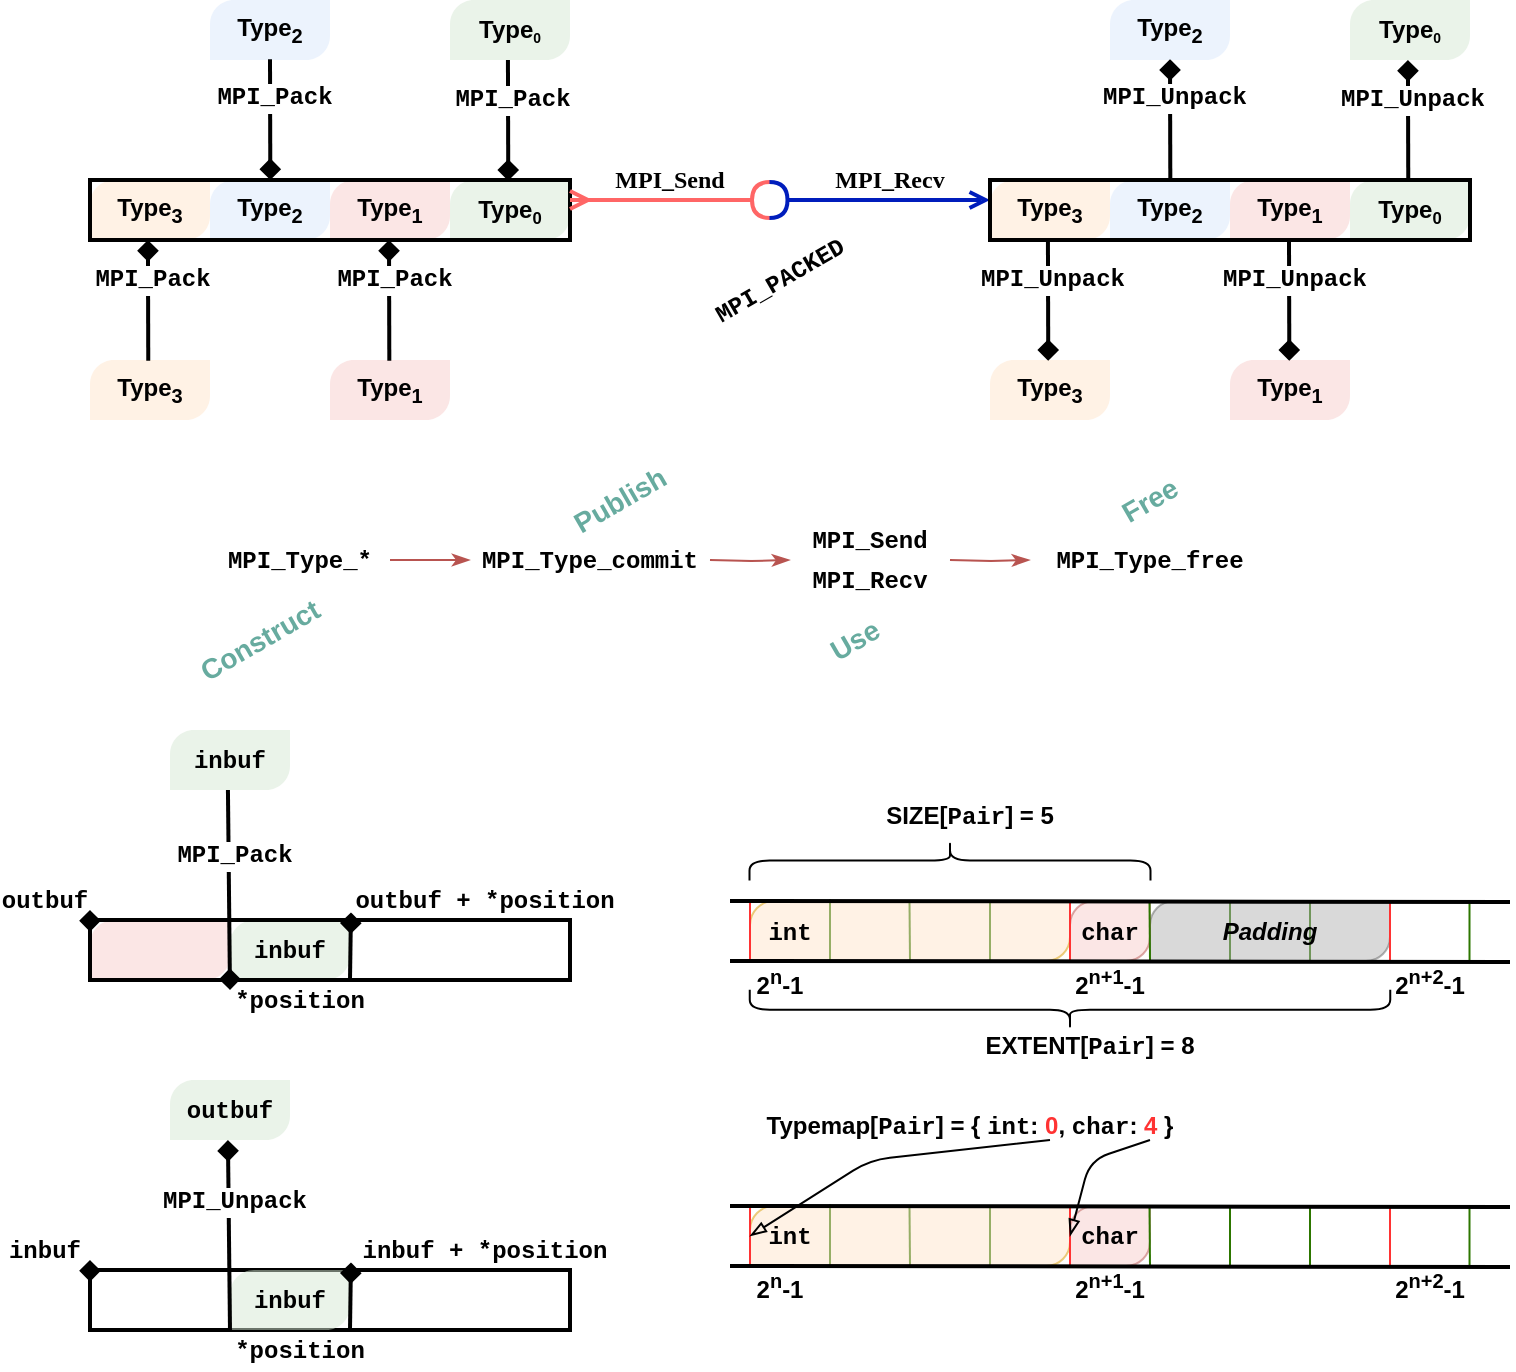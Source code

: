 <mxfile version="13.10.4" type="github">
  <diagram id="gjByRE1EfE37MnG4Hlq-" name="derived datatypes">
    <mxGraphModel dx="543" dy="306" grid="1" gridSize="10" guides="1" tooltips="1" connect="1" arrows="1" fold="1" page="1" pageScale="1" pageWidth="850" pageHeight="1100" math="0" shadow="0">
      <root>
        <mxCell id="NAqijjQ5elvdxjjpEKF7-0" />
        <mxCell id="NAqijjQ5elvdxjjpEKF7-1" parent="NAqijjQ5elvdxjjpEKF7-0" />
        <mxCell id="-HOwmCufBXUvdhxubA4n-8" value="" style="endArrow=none;html=1;strokeColor=#2D7600;fillColor=#60a917;" edge="1" parent="NAqijjQ5elvdxjjpEKF7-1">
          <mxGeometry width="50" height="50" relative="1" as="geometry">
            <mxPoint x="690" y="480.5" as="sourcePoint" />
            <mxPoint x="690" y="510.5" as="targetPoint" />
          </mxGeometry>
        </mxCell>
        <mxCell id="-HOwmCufBXUvdhxubA4n-28" value="" style="endArrow=none;html=1;strokeColor=#2D7600;fillColor=#60a917;" edge="1" parent="NAqijjQ5elvdxjjpEKF7-1">
          <mxGeometry width="50" height="50" relative="1" as="geometry">
            <mxPoint x="650" y="480.5" as="sourcePoint" />
            <mxPoint x="650" y="510.5" as="targetPoint" />
          </mxGeometry>
        </mxCell>
        <mxCell id="-HOwmCufBXUvdhxubA4n-29" value="" style="verticalLabelPosition=bottom;verticalAlign=top;html=1;shape=mxgraph.basic.diag_round_rect;dx=6;shadow=0;opacity=50;fontFamily=Helvetica;strokeColor=#666666;fontColor=#333333;fillColor=#B3B3B3;" vertex="1" parent="NAqijjQ5elvdxjjpEKF7-1">
          <mxGeometry x="610" y="480.5" width="120" height="30" as="geometry" />
        </mxCell>
        <mxCell id="-HOwmCufBXUvdhxubA4n-3" value="" style="endArrow=none;html=1;strokeColor=#2D7600;fillColor=#60a917;" edge="1" parent="NAqijjQ5elvdxjjpEKF7-1">
          <mxGeometry width="50" height="50" relative="1" as="geometry">
            <mxPoint x="530" y="480.5" as="sourcePoint" />
            <mxPoint x="530" y="510.5" as="targetPoint" />
          </mxGeometry>
        </mxCell>
        <mxCell id="-HOwmCufBXUvdhxubA4n-4" value="" style="endArrow=none;html=1;strokeColor=#2D7600;fillColor=#60a917;" edge="1" parent="NAqijjQ5elvdxjjpEKF7-1">
          <mxGeometry width="50" height="50" relative="1" as="geometry">
            <mxPoint x="489.75" y="480.5" as="sourcePoint" />
            <mxPoint x="490" y="510.5" as="targetPoint" />
          </mxGeometry>
        </mxCell>
        <mxCell id="-HOwmCufBXUvdhxubA4n-5" value="" style="endArrow=none;html=1;strokeColor=#2D7600;fillColor=#60a917;" edge="1" parent="NAqijjQ5elvdxjjpEKF7-1">
          <mxGeometry width="50" height="50" relative="1" as="geometry">
            <mxPoint x="450" y="479.7" as="sourcePoint" />
            <mxPoint x="450" y="511.5" as="targetPoint" />
          </mxGeometry>
        </mxCell>
        <mxCell id="-HOwmCufBXUvdhxubA4n-17" value="" style="verticalLabelPosition=bottom;verticalAlign=top;html=1;shape=mxgraph.basic.diag_round_rect;dx=6;shadow=0;fillColor=#f8cecc;opacity=50;fontFamily=Helvetica;strokeColor=#b85450;" vertex="1" parent="NAqijjQ5elvdxjjpEKF7-1">
          <mxGeometry x="570" y="480.5" width="40" height="30" as="geometry" />
        </mxCell>
        <mxCell id="-HOwmCufBXUvdhxubA4n-16" value="" style="verticalLabelPosition=bottom;verticalAlign=top;html=1;shape=mxgraph.basic.diag_round_rect;dx=6;shadow=0;fillColor=#ffe6cc;opacity=50;fontFamily=Helvetica;strokeColor=#d79b00;" vertex="1" parent="NAqijjQ5elvdxjjpEKF7-1">
          <mxGeometry x="410" y="480.5" width="160" height="30" as="geometry" />
        </mxCell>
        <mxCell id="Xs97He_0VqaD7Sggwqv4-59" value="" style="rounded=0;whiteSpace=wrap;html=1;strokeWidth=2;fillColor=none;" parent="NAqijjQ5elvdxjjpEKF7-1" vertex="1">
          <mxGeometry x="80" y="665" width="240" height="30" as="geometry" />
        </mxCell>
        <mxCell id="Xs97He_0VqaD7Sggwqv4-31" value="" style="verticalLabelPosition=bottom;verticalAlign=top;html=1;shape=mxgraph.basic.diag_round_rect;dx=6;shadow=0;fillColor=#d5e8d4;opacity=50;fontFamily=Helvetica;strokeColor=none;" parent="NAqijjQ5elvdxjjpEKF7-1" vertex="1">
          <mxGeometry x="120" y="395" width="60" height="30" as="geometry" />
        </mxCell>
        <mxCell id="NxpEf4nczRuJSQAmUXDb-0" value="" style="verticalLabelPosition=bottom;verticalAlign=top;html=1;shape=mxgraph.basic.diag_round_rect;dx=6;shadow=0;fillColor=#FFE6CC;opacity=50;fontFamily=Helvetica;strokeColor=none;" parent="NAqijjQ5elvdxjjpEKF7-1" vertex="1">
          <mxGeometry x="80" y="120" width="60" height="30" as="geometry" />
        </mxCell>
        <mxCell id="NxpEf4nczRuJSQAmUXDb-1" value="&lt;b&gt;Type&lt;sub&gt;3&lt;/sub&gt;&lt;/b&gt;" style="text;html=1;strokeColor=none;fillColor=none;align=center;verticalAlign=middle;whiteSpace=wrap;rounded=0;opacity=30;" parent="NAqijjQ5elvdxjjpEKF7-1" vertex="1">
          <mxGeometry x="90" y="125" width="40" height="20" as="geometry" />
        </mxCell>
        <mxCell id="NxpEf4nczRuJSQAmUXDb-2" value="&lt;font face=&quot;Courier New&quot; size=&quot;1&quot;&gt;&lt;b style=&quot;font-size: 12px&quot;&gt;MPI_PACKED&lt;/b&gt;&lt;/font&gt;" style="text;html=1;strokeColor=none;fillColor=none;align=center;verticalAlign=middle;whiteSpace=wrap;rounded=0;opacity=30;rotation=-30;" parent="NAqijjQ5elvdxjjpEKF7-1" vertex="1">
          <mxGeometry x="365" y="160" width="120" height="20" as="geometry" />
        </mxCell>
        <mxCell id="NxpEf4nczRuJSQAmUXDb-7" value="" style="verticalLabelPosition=bottom;verticalAlign=top;html=1;shape=mxgraph.basic.diag_round_rect;dx=6;shadow=0;fillColor=#dae8fc;opacity=50;fontFamily=Helvetica;strokeColor=none;" parent="NAqijjQ5elvdxjjpEKF7-1" vertex="1">
          <mxGeometry x="140" y="120" width="60" height="30" as="geometry" />
        </mxCell>
        <mxCell id="NxpEf4nczRuJSQAmUXDb-8" value="&lt;b&gt;Type&lt;sub&gt;2&lt;/sub&gt;&lt;/b&gt;" style="text;html=1;strokeColor=none;fillColor=none;align=center;verticalAlign=middle;whiteSpace=wrap;rounded=0;opacity=30;" parent="NAqijjQ5elvdxjjpEKF7-1" vertex="1">
          <mxGeometry x="150" y="125" width="40" height="20" as="geometry" />
        </mxCell>
        <mxCell id="NxpEf4nczRuJSQAmUXDb-10" value="" style="verticalLabelPosition=bottom;verticalAlign=top;html=1;shape=mxgraph.basic.diag_round_rect;dx=6;shadow=0;fillColor=#f8cecc;opacity=50;fontFamily=Helvetica;strokeColor=none;" parent="NAqijjQ5elvdxjjpEKF7-1" vertex="1">
          <mxGeometry x="200" y="120" width="60" height="30" as="geometry" />
        </mxCell>
        <mxCell id="NxpEf4nczRuJSQAmUXDb-11" value="&lt;b&gt;Type&lt;sub&gt;1&lt;/sub&gt;&lt;/b&gt;" style="text;html=1;strokeColor=none;fillColor=none;align=center;verticalAlign=middle;whiteSpace=wrap;rounded=0;opacity=30;" parent="NAqijjQ5elvdxjjpEKF7-1" vertex="1">
          <mxGeometry x="210" y="125" width="40" height="20" as="geometry" />
        </mxCell>
        <mxCell id="NxpEf4nczRuJSQAmUXDb-12" value="" style="verticalLabelPosition=bottom;verticalAlign=top;html=1;shape=mxgraph.basic.diag_round_rect;dx=6;shadow=0;fillColor=#d5e8d4;opacity=50;fontFamily=Helvetica;strokeColor=none;" parent="NAqijjQ5elvdxjjpEKF7-1" vertex="1">
          <mxGeometry x="260" y="120" width="60" height="30" as="geometry" />
        </mxCell>
        <mxCell id="NxpEf4nczRuJSQAmUXDb-13" value="&lt;b&gt;Type&lt;span style=&quot;font-size: 10px&quot;&gt;&lt;sub&gt;0&lt;/sub&gt;&lt;/span&gt;&lt;/b&gt;" style="text;html=1;strokeColor=none;fillColor=none;align=center;verticalAlign=middle;whiteSpace=wrap;rounded=0;opacity=30;" parent="NAqijjQ5elvdxjjpEKF7-1" vertex="1">
          <mxGeometry x="270" y="125" width="40" height="20" as="geometry" />
        </mxCell>
        <mxCell id="NxpEf4nczRuJSQAmUXDb-14" value="" style="rounded=0;whiteSpace=wrap;html=1;strokeWidth=2;fillColor=none;" parent="NAqijjQ5elvdxjjpEKF7-1" vertex="1">
          <mxGeometry x="80" y="120" width="240" height="30" as="geometry" />
        </mxCell>
        <mxCell id="Q3RBACHrQiSrKgZn6o-M-2" value="&lt;font face=&quot;Fira Code&quot; data-font-src=&quot;https://fonts.googleapis.com/css?family=Fira+Code&quot;&gt;&lt;b&gt;MPI_Send&lt;/b&gt;&lt;/font&gt;" style="text;html=1;strokeColor=none;fillColor=none;align=center;verticalAlign=middle;whiteSpace=wrap;rounded=0;shadow=0;fontFamily=Helvetica;opacity=50;" parent="NAqijjQ5elvdxjjpEKF7-1" vertex="1">
          <mxGeometry x="350" y="110" width="40" height="20" as="geometry" />
        </mxCell>
        <mxCell id="Q3RBACHrQiSrKgZn6o-M-3" value="&lt;font face=&quot;Fira Code&quot; data-font-src=&quot;https://fonts.googleapis.com/css?family=Fira+Code&quot;&gt;&lt;b&gt;MPI_Recv&lt;/b&gt;&lt;/font&gt;" style="text;html=1;strokeColor=none;fillColor=none;align=center;verticalAlign=middle;whiteSpace=wrap;rounded=0;shadow=0;fontFamily=Helvetica;opacity=50;" parent="NAqijjQ5elvdxjjpEKF7-1" vertex="1">
          <mxGeometry x="460" y="110" width="40" height="20" as="geometry" />
        </mxCell>
        <mxCell id="Q3RBACHrQiSrKgZn6o-M-4" value="" style="endArrow=halfCircle;html=1;strokeWidth=2;startArrow=ERmany;startFill=0;endFill=0;fillColor=#f8cecc;strokeColor=#FF6666;" parent="NAqijjQ5elvdxjjpEKF7-1" edge="1">
          <mxGeometry width="50" height="50" relative="1" as="geometry">
            <mxPoint x="320" y="130" as="sourcePoint" />
            <mxPoint x="420" y="130" as="targetPoint" />
          </mxGeometry>
        </mxCell>
        <mxCell id="Q3RBACHrQiSrKgZn6o-M-5" value="" style="endArrow=open;html=1;strokeWidth=2;startArrow=halfCircle;startFill=0;endFill=0;strokeColor=#001DBC;" parent="NAqijjQ5elvdxjjpEKF7-1" edge="1">
          <mxGeometry width="50" height="50" relative="1" as="geometry">
            <mxPoint x="419.75" y="130" as="sourcePoint" />
            <mxPoint x="530" y="130" as="targetPoint" />
          </mxGeometry>
        </mxCell>
        <mxCell id="iE9Ra6EDaUZnnQYUuiCz-23" value="" style="verticalLabelPosition=bottom;verticalAlign=top;html=1;shape=mxgraph.basic.diag_round_rect;dx=6;shadow=0;fillColor=#FFE6CC;opacity=50;fontFamily=Helvetica;strokeColor=none;" parent="NAqijjQ5elvdxjjpEKF7-1" vertex="1">
          <mxGeometry x="80" y="210" width="60" height="30" as="geometry" />
        </mxCell>
        <mxCell id="iE9Ra6EDaUZnnQYUuiCz-24" value="&lt;b&gt;Type&lt;sub&gt;3&lt;/sub&gt;&lt;/b&gt;" style="text;html=1;strokeColor=none;fillColor=none;align=center;verticalAlign=middle;whiteSpace=wrap;rounded=0;opacity=30;" parent="NAqijjQ5elvdxjjpEKF7-1" vertex="1">
          <mxGeometry x="90" y="215" width="40" height="20" as="geometry" />
        </mxCell>
        <mxCell id="iE9Ra6EDaUZnnQYUuiCz-26" value="" style="verticalLabelPosition=bottom;verticalAlign=top;html=1;shape=mxgraph.basic.diag_round_rect;dx=6;shadow=0;fillColor=#dae8fc;opacity=50;fontFamily=Helvetica;strokeColor=none;" parent="NAqijjQ5elvdxjjpEKF7-1" vertex="1">
          <mxGeometry x="140" y="30" width="60" height="30" as="geometry" />
        </mxCell>
        <mxCell id="iE9Ra6EDaUZnnQYUuiCz-27" value="&lt;b&gt;Type&lt;sub&gt;2&lt;/sub&gt;&lt;/b&gt;" style="text;html=1;strokeColor=none;fillColor=none;align=center;verticalAlign=middle;whiteSpace=wrap;rounded=0;opacity=30;" parent="NAqijjQ5elvdxjjpEKF7-1" vertex="1">
          <mxGeometry x="150" y="35" width="40" height="20" as="geometry" />
        </mxCell>
        <mxCell id="iE9Ra6EDaUZnnQYUuiCz-28" value="" style="verticalLabelPosition=bottom;verticalAlign=top;html=1;shape=mxgraph.basic.diag_round_rect;dx=6;shadow=0;fillColor=#f8cecc;opacity=50;fontFamily=Helvetica;strokeColor=none;" parent="NAqijjQ5elvdxjjpEKF7-1" vertex="1">
          <mxGeometry x="200" y="210" width="60" height="30" as="geometry" />
        </mxCell>
        <mxCell id="iE9Ra6EDaUZnnQYUuiCz-29" value="&lt;b&gt;Type&lt;sub&gt;1&lt;/sub&gt;&lt;/b&gt;" style="text;html=1;strokeColor=none;fillColor=none;align=center;verticalAlign=middle;whiteSpace=wrap;rounded=0;opacity=30;" parent="NAqijjQ5elvdxjjpEKF7-1" vertex="1">
          <mxGeometry x="210" y="215" width="40" height="20" as="geometry" />
        </mxCell>
        <mxCell id="iE9Ra6EDaUZnnQYUuiCz-30" value="" style="verticalLabelPosition=bottom;verticalAlign=top;html=1;shape=mxgraph.basic.diag_round_rect;dx=6;shadow=0;fillColor=#d5e8d4;opacity=50;fontFamily=Helvetica;strokeColor=none;" parent="NAqijjQ5elvdxjjpEKF7-1" vertex="1">
          <mxGeometry x="260" y="30" width="60" height="30" as="geometry" />
        </mxCell>
        <mxCell id="iE9Ra6EDaUZnnQYUuiCz-31" value="&lt;b&gt;Type&lt;span style=&quot;font-size: 8.333px&quot;&gt;&lt;sub&gt;0&lt;/sub&gt;&lt;/span&gt;&lt;/b&gt;" style="text;html=1;strokeColor=none;fillColor=none;align=center;verticalAlign=middle;whiteSpace=wrap;rounded=0;opacity=30;" parent="NAqijjQ5elvdxjjpEKF7-1" vertex="1">
          <mxGeometry x="270" y="35" width="40" height="20" as="geometry" />
        </mxCell>
        <mxCell id="iE9Ra6EDaUZnnQYUuiCz-34" value="" style="endArrow=diamond;html=1;strokeWidth=2;entryX=0.834;entryY=0.047;entryDx=0;entryDy=0;entryPerimeter=0;endFill=1;startArrow=none;startFill=0;" parent="NAqijjQ5elvdxjjpEKF7-1" edge="1">
          <mxGeometry width="50" height="50" relative="1" as="geometry">
            <mxPoint x="288.97" y="60" as="sourcePoint" />
            <mxPoint x="289.13" y="120.41" as="targetPoint" />
          </mxGeometry>
        </mxCell>
        <mxCell id="iE9Ra6EDaUZnnQYUuiCz-35" value="&lt;b&gt;&lt;font face=&quot;Courier New&quot; style=&quot;font-size: 12px&quot;&gt;MPI_Pack&lt;/font&gt;&lt;/b&gt;" style="edgeLabel;html=1;align=center;verticalAlign=middle;resizable=0;points=[];" parent="iE9Ra6EDaUZnnQYUuiCz-34" vertex="1" connectable="0">
          <mxGeometry x="-0.351" y="2" relative="1" as="geometry">
            <mxPoint as="offset" />
          </mxGeometry>
        </mxCell>
        <mxCell id="iE9Ra6EDaUZnnQYUuiCz-47" value="" style="endArrow=diamond;html=1;strokeWidth=2;entryX=0.834;entryY=0.047;entryDx=0;entryDy=0;entryPerimeter=0;endFill=1;" parent="NAqijjQ5elvdxjjpEKF7-1" edge="1">
          <mxGeometry width="50" height="50" relative="1" as="geometry">
            <mxPoint x="170.0" y="59.59" as="sourcePoint" />
            <mxPoint x="170.16" y="120.0" as="targetPoint" />
          </mxGeometry>
        </mxCell>
        <mxCell id="iE9Ra6EDaUZnnQYUuiCz-48" value="&lt;b&gt;&lt;font face=&quot;Courier New&quot; style=&quot;font-size: 12px&quot;&gt;MPI_Pack&lt;/font&gt;&lt;/b&gt;" style="edgeLabel;html=1;align=center;verticalAlign=middle;resizable=0;points=[];" parent="iE9Ra6EDaUZnnQYUuiCz-47" vertex="1" connectable="0">
          <mxGeometry x="-0.351" y="2" relative="1" as="geometry">
            <mxPoint as="offset" />
          </mxGeometry>
        </mxCell>
        <mxCell id="iE9Ra6EDaUZnnQYUuiCz-49" value="" style="endArrow=none;html=1;strokeWidth=2;entryX=0.834;entryY=0.047;entryDx=0;entryDy=0;entryPerimeter=0;endFill=0;startArrow=diamond;startFill=1;" parent="NAqijjQ5elvdxjjpEKF7-1" edge="1">
          <mxGeometry width="50" height="50" relative="1" as="geometry">
            <mxPoint x="108.97" y="150" as="sourcePoint" />
            <mxPoint x="109.13" y="210.41" as="targetPoint" />
          </mxGeometry>
        </mxCell>
        <mxCell id="iE9Ra6EDaUZnnQYUuiCz-50" value="&lt;b&gt;&lt;font face=&quot;Courier New&quot; style=&quot;font-size: 12px&quot;&gt;MPI_Pack&lt;/font&gt;&lt;/b&gt;" style="edgeLabel;html=1;align=center;verticalAlign=middle;resizable=0;points=[];" parent="iE9Ra6EDaUZnnQYUuiCz-49" vertex="1" connectable="0">
          <mxGeometry x="-0.351" y="2" relative="1" as="geometry">
            <mxPoint as="offset" />
          </mxGeometry>
        </mxCell>
        <mxCell id="iE9Ra6EDaUZnnQYUuiCz-51" value="" style="endArrow=none;html=1;strokeWidth=2;entryX=0.834;entryY=0.047;entryDx=0;entryDy=0;entryPerimeter=0;endFill=0;startArrow=diamond;startFill=1;" parent="NAqijjQ5elvdxjjpEKF7-1" edge="1">
          <mxGeometry width="50" height="50" relative="1" as="geometry">
            <mxPoint x="229.5" y="150" as="sourcePoint" />
            <mxPoint x="229.66" y="210.41" as="targetPoint" />
          </mxGeometry>
        </mxCell>
        <mxCell id="iE9Ra6EDaUZnnQYUuiCz-52" value="&lt;b&gt;&lt;font face=&quot;Courier New&quot; style=&quot;font-size: 12px&quot;&gt;MPI_Pack&lt;/font&gt;&lt;/b&gt;" style="edgeLabel;html=1;align=center;verticalAlign=middle;resizable=0;points=[];" parent="iE9Ra6EDaUZnnQYUuiCz-51" vertex="1" connectable="0">
          <mxGeometry x="-0.351" y="2" relative="1" as="geometry">
            <mxPoint as="offset" />
          </mxGeometry>
        </mxCell>
        <mxCell id="iE9Ra6EDaUZnnQYUuiCz-53" value="" style="verticalLabelPosition=bottom;verticalAlign=top;html=1;shape=mxgraph.basic.diag_round_rect;dx=6;shadow=0;fillColor=#FFE6CC;opacity=50;fontFamily=Helvetica;strokeColor=none;" parent="NAqijjQ5elvdxjjpEKF7-1" vertex="1">
          <mxGeometry x="530" y="120" width="60" height="30" as="geometry" />
        </mxCell>
        <mxCell id="iE9Ra6EDaUZnnQYUuiCz-54" value="&lt;b&gt;Type&lt;sub&gt;3&lt;/sub&gt;&lt;/b&gt;" style="text;html=1;strokeColor=none;fillColor=none;align=center;verticalAlign=middle;whiteSpace=wrap;rounded=0;opacity=30;" parent="NAqijjQ5elvdxjjpEKF7-1" vertex="1">
          <mxGeometry x="540" y="125" width="40" height="20" as="geometry" />
        </mxCell>
        <mxCell id="iE9Ra6EDaUZnnQYUuiCz-55" value="" style="verticalLabelPosition=bottom;verticalAlign=top;html=1;shape=mxgraph.basic.diag_round_rect;dx=6;shadow=0;fillColor=#dae8fc;opacity=50;fontFamily=Helvetica;strokeColor=none;" parent="NAqijjQ5elvdxjjpEKF7-1" vertex="1">
          <mxGeometry x="590" y="120" width="60" height="30" as="geometry" />
        </mxCell>
        <mxCell id="iE9Ra6EDaUZnnQYUuiCz-56" value="&lt;b&gt;Type&lt;sub&gt;2&lt;/sub&gt;&lt;/b&gt;" style="text;html=1;strokeColor=none;fillColor=none;align=center;verticalAlign=middle;whiteSpace=wrap;rounded=0;opacity=30;" parent="NAqijjQ5elvdxjjpEKF7-1" vertex="1">
          <mxGeometry x="600" y="125" width="40" height="20" as="geometry" />
        </mxCell>
        <mxCell id="iE9Ra6EDaUZnnQYUuiCz-57" value="" style="verticalLabelPosition=bottom;verticalAlign=top;html=1;shape=mxgraph.basic.diag_round_rect;dx=6;shadow=0;fillColor=#f8cecc;opacity=50;fontFamily=Helvetica;strokeColor=none;" parent="NAqijjQ5elvdxjjpEKF7-1" vertex="1">
          <mxGeometry x="650" y="120" width="60" height="30" as="geometry" />
        </mxCell>
        <mxCell id="iE9Ra6EDaUZnnQYUuiCz-58" value="&lt;b&gt;Type&lt;sub&gt;1&lt;/sub&gt;&lt;/b&gt;" style="text;html=1;strokeColor=none;fillColor=none;align=center;verticalAlign=middle;whiteSpace=wrap;rounded=0;opacity=30;" parent="NAqijjQ5elvdxjjpEKF7-1" vertex="1">
          <mxGeometry x="660" y="125" width="40" height="20" as="geometry" />
        </mxCell>
        <mxCell id="iE9Ra6EDaUZnnQYUuiCz-59" value="" style="verticalLabelPosition=bottom;verticalAlign=top;html=1;shape=mxgraph.basic.diag_round_rect;dx=6;shadow=0;fillColor=#d5e8d4;opacity=50;fontFamily=Helvetica;strokeColor=none;" parent="NAqijjQ5elvdxjjpEKF7-1" vertex="1">
          <mxGeometry x="710" y="120" width="60" height="30" as="geometry" />
        </mxCell>
        <mxCell id="iE9Ra6EDaUZnnQYUuiCz-60" value="&lt;b&gt;Type&lt;span style=&quot;font-size: 10px&quot;&gt;&lt;sub&gt;0&lt;/sub&gt;&lt;/span&gt;&lt;/b&gt;" style="text;html=1;strokeColor=none;fillColor=none;align=center;verticalAlign=middle;whiteSpace=wrap;rounded=0;opacity=30;" parent="NAqijjQ5elvdxjjpEKF7-1" vertex="1">
          <mxGeometry x="720" y="125" width="40" height="20" as="geometry" />
        </mxCell>
        <mxCell id="iE9Ra6EDaUZnnQYUuiCz-61" value="" style="rounded=0;whiteSpace=wrap;html=1;strokeWidth=2;fillColor=none;" parent="NAqijjQ5elvdxjjpEKF7-1" vertex="1">
          <mxGeometry x="530" y="120" width="240" height="30" as="geometry" />
        </mxCell>
        <mxCell id="iE9Ra6EDaUZnnQYUuiCz-62" value="" style="verticalLabelPosition=bottom;verticalAlign=top;html=1;shape=mxgraph.basic.diag_round_rect;dx=6;shadow=0;fillColor=#FFE6CC;opacity=50;fontFamily=Helvetica;strokeColor=none;" parent="NAqijjQ5elvdxjjpEKF7-1" vertex="1">
          <mxGeometry x="530" y="210" width="60" height="30" as="geometry" />
        </mxCell>
        <mxCell id="iE9Ra6EDaUZnnQYUuiCz-63" value="&lt;b&gt;Type&lt;sub&gt;3&lt;/sub&gt;&lt;/b&gt;" style="text;html=1;strokeColor=none;fillColor=none;align=center;verticalAlign=middle;whiteSpace=wrap;rounded=0;opacity=30;" parent="NAqijjQ5elvdxjjpEKF7-1" vertex="1">
          <mxGeometry x="540" y="215" width="40" height="20" as="geometry" />
        </mxCell>
        <mxCell id="iE9Ra6EDaUZnnQYUuiCz-64" value="" style="verticalLabelPosition=bottom;verticalAlign=top;html=1;shape=mxgraph.basic.diag_round_rect;dx=6;shadow=0;fillColor=#dae8fc;opacity=50;fontFamily=Helvetica;strokeColor=none;" parent="NAqijjQ5elvdxjjpEKF7-1" vertex="1">
          <mxGeometry x="590" y="30" width="60" height="30" as="geometry" />
        </mxCell>
        <mxCell id="iE9Ra6EDaUZnnQYUuiCz-65" value="&lt;b&gt;Type&lt;sub&gt;2&lt;/sub&gt;&lt;/b&gt;" style="text;html=1;strokeColor=none;fillColor=none;align=center;verticalAlign=middle;whiteSpace=wrap;rounded=0;opacity=30;" parent="NAqijjQ5elvdxjjpEKF7-1" vertex="1">
          <mxGeometry x="600" y="35" width="40" height="20" as="geometry" />
        </mxCell>
        <mxCell id="iE9Ra6EDaUZnnQYUuiCz-66" value="" style="verticalLabelPosition=bottom;verticalAlign=top;html=1;shape=mxgraph.basic.diag_round_rect;dx=6;shadow=0;fillColor=#f8cecc;opacity=50;fontFamily=Helvetica;strokeColor=none;" parent="NAqijjQ5elvdxjjpEKF7-1" vertex="1">
          <mxGeometry x="650" y="210" width="60" height="30" as="geometry" />
        </mxCell>
        <mxCell id="iE9Ra6EDaUZnnQYUuiCz-67" value="&lt;b&gt;Type&lt;sub&gt;1&lt;/sub&gt;&lt;/b&gt;" style="text;html=1;strokeColor=none;fillColor=none;align=center;verticalAlign=middle;whiteSpace=wrap;rounded=0;opacity=30;" parent="NAqijjQ5elvdxjjpEKF7-1" vertex="1">
          <mxGeometry x="660" y="215" width="40" height="20" as="geometry" />
        </mxCell>
        <mxCell id="iE9Ra6EDaUZnnQYUuiCz-68" value="" style="verticalLabelPosition=bottom;verticalAlign=top;html=1;shape=mxgraph.basic.diag_round_rect;dx=6;shadow=0;fillColor=#d5e8d4;opacity=50;fontFamily=Helvetica;strokeColor=none;" parent="NAqijjQ5elvdxjjpEKF7-1" vertex="1">
          <mxGeometry x="710" y="30" width="60" height="30" as="geometry" />
        </mxCell>
        <mxCell id="iE9Ra6EDaUZnnQYUuiCz-69" value="&lt;b&gt;Type&lt;span style=&quot;font-size: 8.333px&quot;&gt;&lt;sub&gt;0&lt;/sub&gt;&lt;/span&gt;&lt;/b&gt;" style="text;html=1;strokeColor=none;fillColor=none;align=center;verticalAlign=middle;whiteSpace=wrap;rounded=0;opacity=30;" parent="NAqijjQ5elvdxjjpEKF7-1" vertex="1">
          <mxGeometry x="720" y="35" width="40" height="20" as="geometry" />
        </mxCell>
        <mxCell id="iE9Ra6EDaUZnnQYUuiCz-70" value="" style="endArrow=none;html=1;strokeWidth=2;entryX=0.834;entryY=0.047;entryDx=0;entryDy=0;entryPerimeter=0;endFill=0;startArrow=diamond;startFill=1;" parent="NAqijjQ5elvdxjjpEKF7-1" edge="1">
          <mxGeometry width="50" height="50" relative="1" as="geometry">
            <mxPoint x="738.97" y="60" as="sourcePoint" />
            <mxPoint x="739.13" y="120.41" as="targetPoint" />
          </mxGeometry>
        </mxCell>
        <mxCell id="iE9Ra6EDaUZnnQYUuiCz-71" value="&lt;b&gt;&lt;font face=&quot;Courier New&quot; style=&quot;font-size: 12px&quot;&gt;MPI_Unpack&lt;/font&gt;&lt;/b&gt;" style="edgeLabel;html=1;align=center;verticalAlign=middle;resizable=0;points=[];" parent="iE9Ra6EDaUZnnQYUuiCz-70" vertex="1" connectable="0">
          <mxGeometry x="-0.351" y="2" relative="1" as="geometry">
            <mxPoint as="offset" />
          </mxGeometry>
        </mxCell>
        <mxCell id="iE9Ra6EDaUZnnQYUuiCz-72" value="" style="endArrow=none;html=1;strokeWidth=2;entryX=0.834;entryY=0.047;entryDx=0;entryDy=0;entryPerimeter=0;endFill=0;startArrow=diamond;startFill=1;" parent="NAqijjQ5elvdxjjpEKF7-1" edge="1">
          <mxGeometry width="50" height="50" relative="1" as="geometry">
            <mxPoint x="620" y="59.59" as="sourcePoint" />
            <mxPoint x="620.16" y="120" as="targetPoint" />
          </mxGeometry>
        </mxCell>
        <mxCell id="iE9Ra6EDaUZnnQYUuiCz-73" value="&lt;b&gt;&lt;font face=&quot;Courier New&quot; style=&quot;font-size: 12px&quot;&gt;MPI_Unpack&lt;/font&gt;&lt;/b&gt;" style="edgeLabel;html=1;align=center;verticalAlign=middle;resizable=0;points=[];" parent="iE9Ra6EDaUZnnQYUuiCz-72" vertex="1" connectable="0">
          <mxGeometry x="-0.351" y="2" relative="1" as="geometry">
            <mxPoint as="offset" />
          </mxGeometry>
        </mxCell>
        <mxCell id="iE9Ra6EDaUZnnQYUuiCz-74" value="" style="endArrow=diamond;html=1;strokeWidth=2;entryX=0.834;entryY=0.047;entryDx=0;entryDy=0;entryPerimeter=0;endFill=1;startArrow=none;startFill=0;" parent="NAqijjQ5elvdxjjpEKF7-1" edge="1">
          <mxGeometry width="50" height="50" relative="1" as="geometry">
            <mxPoint x="558.97" y="150" as="sourcePoint" />
            <mxPoint x="559.13" y="210.41" as="targetPoint" />
          </mxGeometry>
        </mxCell>
        <mxCell id="iE9Ra6EDaUZnnQYUuiCz-75" value="&lt;b&gt;&lt;font face=&quot;Courier New&quot; style=&quot;font-size: 12px&quot;&gt;MPI_Unpack&lt;/font&gt;&lt;/b&gt;" style="edgeLabel;html=1;align=center;verticalAlign=middle;resizable=0;points=[];" parent="iE9Ra6EDaUZnnQYUuiCz-74" vertex="1" connectable="0">
          <mxGeometry x="-0.351" y="2" relative="1" as="geometry">
            <mxPoint as="offset" />
          </mxGeometry>
        </mxCell>
        <mxCell id="iE9Ra6EDaUZnnQYUuiCz-76" value="" style="endArrow=diamond;html=1;strokeWidth=2;entryX=0.834;entryY=0.047;entryDx=0;entryDy=0;entryPerimeter=0;endFill=1;startArrow=none;startFill=0;" parent="NAqijjQ5elvdxjjpEKF7-1" edge="1">
          <mxGeometry width="50" height="50" relative="1" as="geometry">
            <mxPoint x="679.5" y="150" as="sourcePoint" />
            <mxPoint x="679.66" y="210.41" as="targetPoint" />
          </mxGeometry>
        </mxCell>
        <mxCell id="iE9Ra6EDaUZnnQYUuiCz-77" value="&lt;b&gt;&lt;font face=&quot;Courier New&quot; style=&quot;font-size: 12px&quot;&gt;MPI_Unpack&lt;/font&gt;&lt;/b&gt;" style="edgeLabel;html=1;align=center;verticalAlign=middle;resizable=0;points=[];" parent="iE9Ra6EDaUZnnQYUuiCz-76" vertex="1" connectable="0">
          <mxGeometry x="-0.351" y="2" relative="1" as="geometry">
            <mxPoint as="offset" />
          </mxGeometry>
        </mxCell>
        <mxCell id="Xs97He_0VqaD7Sggwqv4-1" value="&lt;b&gt;&lt;font color=&quot;#67ab9f&quot; style=&quot;font-size: 14px&quot;&gt;Construct&lt;/font&gt;&lt;/b&gt;" style="text;html=1;align=center;verticalAlign=middle;whiteSpace=wrap;rounded=0;rotation=-30;" parent="NAqijjQ5elvdxjjpEKF7-1" vertex="1">
          <mxGeometry x="130" y="340" width="70" height="20" as="geometry" />
        </mxCell>
        <mxCell id="Xs97He_0VqaD7Sggwqv4-2" value="&lt;b&gt;&lt;font color=&quot;#67ab9f&quot; style=&quot;font-size: 14px&quot;&gt;Publish&lt;/font&gt;&lt;/b&gt;" style="text;html=1;align=center;verticalAlign=middle;whiteSpace=wrap;rounded=0;rotation=-30;" parent="NAqijjQ5elvdxjjpEKF7-1" vertex="1">
          <mxGeometry x="310" y="270" width="70" height="20" as="geometry" />
        </mxCell>
        <mxCell id="Xs97He_0VqaD7Sggwqv4-4" value="&lt;b&gt;&lt;font color=&quot;#67ab9f&quot; style=&quot;font-size: 14px&quot;&gt;Use&lt;/font&gt;&lt;/b&gt;" style="text;html=1;align=center;verticalAlign=middle;whiteSpace=wrap;rounded=0;rotation=-30;" parent="NAqijjQ5elvdxjjpEKF7-1" vertex="1">
          <mxGeometry x="440" y="340" width="45" height="20" as="geometry" />
        </mxCell>
        <mxCell id="Xs97He_0VqaD7Sggwqv4-5" value="&lt;b&gt;&lt;font color=&quot;#67ab9f&quot; style=&quot;font-size: 14px&quot;&gt;Free&lt;/font&gt;&lt;/b&gt;" style="text;html=1;align=center;verticalAlign=middle;whiteSpace=wrap;rounded=0;rotation=-30;" parent="NAqijjQ5elvdxjjpEKF7-1" vertex="1">
          <mxGeometry x="590" y="270" width="40" height="20" as="geometry" />
        </mxCell>
        <mxCell id="Xs97He_0VqaD7Sggwqv4-9" value="" style="edgeStyle=orthogonalEdgeStyle;rounded=0;orthogonalLoop=1;jettySize=auto;html=1;startArrow=none;startFill=0;endArrow=classicThin;endFill=1;strokeColor=#b85450;strokeWidth=1;fillColor=#f8cecc;" parent="NAqijjQ5elvdxjjpEKF7-1" source="Xs97He_0VqaD7Sggwqv4-6" target="Xs97He_0VqaD7Sggwqv4-8" edge="1">
          <mxGeometry relative="1" as="geometry" />
        </mxCell>
        <mxCell id="Xs97He_0VqaD7Sggwqv4-6" value="&lt;font face=&quot;Courier New&quot;&gt;&lt;b&gt;MPI_Type_*&lt;/b&gt;&lt;/font&gt;" style="text;html=1;strokeColor=none;fillColor=none;align=center;verticalAlign=middle;whiteSpace=wrap;rounded=0;" parent="NAqijjQ5elvdxjjpEKF7-1" vertex="1">
          <mxGeometry x="140" y="300" width="90" height="20" as="geometry" />
        </mxCell>
        <mxCell id="Xs97He_0VqaD7Sggwqv4-8" value="&lt;font face=&quot;Courier New&quot;&gt;&lt;b&gt;MPI_Type_commit&lt;/b&gt;&lt;/font&gt;" style="text;html=1;strokeColor=none;fillColor=none;align=center;verticalAlign=middle;whiteSpace=wrap;rounded=0;" parent="NAqijjQ5elvdxjjpEKF7-1" vertex="1">
          <mxGeometry x="270" y="300" width="120" height="20" as="geometry" />
        </mxCell>
        <mxCell id="Xs97He_0VqaD7Sggwqv4-10" value="&lt;font face=&quot;Courier New&quot;&gt;&lt;b&gt;MPI_Send&lt;/b&gt;&lt;/font&gt;" style="text;html=1;strokeColor=none;fillColor=none;align=center;verticalAlign=middle;whiteSpace=wrap;rounded=0;" parent="NAqijjQ5elvdxjjpEKF7-1" vertex="1">
          <mxGeometry x="410" y="290" width="120" height="20" as="geometry" />
        </mxCell>
        <mxCell id="Xs97He_0VqaD7Sggwqv4-11" value="&lt;font face=&quot;Courier New&quot;&gt;&lt;b&gt;MPI_Recv&lt;/b&gt;&lt;/font&gt;" style="text;html=1;strokeColor=none;fillColor=none;align=center;verticalAlign=middle;whiteSpace=wrap;rounded=0;" parent="NAqijjQ5elvdxjjpEKF7-1" vertex="1">
          <mxGeometry x="410" y="310" width="120" height="20" as="geometry" />
        </mxCell>
        <mxCell id="Xs97He_0VqaD7Sggwqv4-12" value="&lt;font face=&quot;Courier New&quot;&gt;&lt;b&gt;MPI_Type_free&lt;/b&gt;&lt;/font&gt;" style="text;html=1;strokeColor=none;fillColor=none;align=center;verticalAlign=middle;whiteSpace=wrap;rounded=0;" parent="NAqijjQ5elvdxjjpEKF7-1" vertex="1">
          <mxGeometry x="550" y="300" width="120" height="20" as="geometry" />
        </mxCell>
        <mxCell id="Xs97He_0VqaD7Sggwqv4-13" value="" style="edgeStyle=orthogonalEdgeStyle;rounded=0;orthogonalLoop=1;jettySize=auto;html=1;startArrow=none;startFill=0;endArrow=classicThin;endFill=1;strokeColor=#b85450;strokeWidth=1;fillColor=#f8cecc;" parent="NAqijjQ5elvdxjjpEKF7-1" edge="1">
          <mxGeometry relative="1" as="geometry">
            <mxPoint x="390" y="310" as="sourcePoint" />
            <mxPoint x="430" y="310" as="targetPoint" />
          </mxGeometry>
        </mxCell>
        <mxCell id="Xs97He_0VqaD7Sggwqv4-14" value="" style="edgeStyle=orthogonalEdgeStyle;rounded=0;orthogonalLoop=1;jettySize=auto;html=1;startArrow=none;startFill=0;endArrow=classicThin;endFill=1;strokeColor=#b85450;strokeWidth=1;fillColor=#f8cecc;" parent="NAqijjQ5elvdxjjpEKF7-1" edge="1">
          <mxGeometry relative="1" as="geometry">
            <mxPoint x="510" y="310" as="sourcePoint" />
            <mxPoint x="550" y="310" as="targetPoint" />
          </mxGeometry>
        </mxCell>
        <mxCell id="Xs97He_0VqaD7Sggwqv4-22" value="" style="verticalLabelPosition=bottom;verticalAlign=top;html=1;shape=mxgraph.basic.diag_round_rect;dx=6;shadow=0;fillColor=#d5e8d4;opacity=50;fontFamily=Helvetica;strokeColor=none;" parent="NAqijjQ5elvdxjjpEKF7-1" vertex="1">
          <mxGeometry x="150" y="490" width="60" height="30" as="geometry" />
        </mxCell>
        <mxCell id="Xs97He_0VqaD7Sggwqv4-23" value="&lt;b&gt;&lt;font face=&quot;Courier New&quot;&gt;inbuf&lt;/font&gt;&lt;/b&gt;" style="text;html=1;strokeColor=none;fillColor=none;align=center;verticalAlign=middle;whiteSpace=wrap;rounded=0;opacity=30;" parent="NAqijjQ5elvdxjjpEKF7-1" vertex="1">
          <mxGeometry x="160" y="495" width="40" height="20" as="geometry" />
        </mxCell>
        <mxCell id="Xs97He_0VqaD7Sggwqv4-32" value="&lt;b&gt;&lt;font face=&quot;Courier New&quot;&gt;inbuf&lt;/font&gt;&lt;/b&gt;" style="text;html=1;strokeColor=none;fillColor=none;align=center;verticalAlign=middle;whiteSpace=wrap;rounded=0;opacity=30;" parent="NAqijjQ5elvdxjjpEKF7-1" vertex="1">
          <mxGeometry x="130" y="400" width="40" height="20" as="geometry" />
        </mxCell>
        <mxCell id="Xs97He_0VqaD7Sggwqv4-41" value="&lt;font face=&quot;Courier New&quot;&gt;&lt;b&gt;outbuf&lt;/b&gt;&lt;/font&gt;" style="text;html=1;strokeColor=none;fillColor=none;align=center;verticalAlign=middle;whiteSpace=wrap;rounded=0;" parent="NAqijjQ5elvdxjjpEKF7-1" vertex="1">
          <mxGeometry x="35" y="470" width="45" height="20" as="geometry" />
        </mxCell>
        <mxCell id="Xs97He_0VqaD7Sggwqv4-42" value="&lt;font face=&quot;Courier New&quot;&gt;&lt;b&gt;*position&lt;/b&gt;&lt;/font&gt;" style="text;html=1;strokeColor=none;fillColor=none;align=center;verticalAlign=middle;whiteSpace=wrap;rounded=0;" parent="NAqijjQ5elvdxjjpEKF7-1" vertex="1">
          <mxGeometry x="150" y="520" width="70" height="20" as="geometry" />
        </mxCell>
        <mxCell id="Xs97He_0VqaD7Sggwqv4-43" value="&lt;font face=&quot;Courier New&quot;&gt;&lt;b&gt;outbuf + *position&lt;/b&gt;&lt;/font&gt;" style="text;html=1;strokeColor=none;fillColor=none;align=center;verticalAlign=middle;whiteSpace=wrap;rounded=0;" parent="NAqijjQ5elvdxjjpEKF7-1" vertex="1">
          <mxGeometry x="205" y="470" width="145" height="20" as="geometry" />
        </mxCell>
        <mxCell id="Xs97He_0VqaD7Sggwqv4-45" value="" style="endArrow=diamond;html=1;strokeColor=#000000;strokeWidth=2;endFill=1;exitX=0;exitY=1;exitDx=0;exitDy=0;entryX=1;entryY=0.75;entryDx=0;entryDy=0;" parent="NAqijjQ5elvdxjjpEKF7-1" source="Xs97He_0VqaD7Sggwqv4-24" target="Xs97He_0VqaD7Sggwqv4-41" edge="1">
          <mxGeometry width="50" height="50" relative="1" as="geometry">
            <mxPoint x="80" y="465" as="sourcePoint" />
            <mxPoint x="80" y="495" as="targetPoint" />
          </mxGeometry>
        </mxCell>
        <mxCell id="Xs97He_0VqaD7Sggwqv4-47" value="" style="endArrow=diamond;html=1;strokeColor=#000000;strokeWidth=2;endFill=1;entryX=0.377;entryY=-0.127;entryDx=0;entryDy=0;entryPerimeter=0;" parent="NAqijjQ5elvdxjjpEKF7-1" edge="1">
          <mxGeometry width="50" height="50" relative="1" as="geometry">
            <mxPoint x="210" y="520" as="sourcePoint" />
            <mxPoint x="210.48" y="486.19" as="targetPoint" />
          </mxGeometry>
        </mxCell>
        <mxCell id="Xs97He_0VqaD7Sggwqv4-48" value="" style="verticalLabelPosition=bottom;verticalAlign=top;html=1;shape=mxgraph.basic.diag_round_rect;dx=6;shadow=0;fillColor=#f8cecc;opacity=50;fontFamily=Helvetica;strokeColor=none;" parent="NAqijjQ5elvdxjjpEKF7-1" vertex="1">
          <mxGeometry x="80" y="490" width="70" height="30" as="geometry" />
        </mxCell>
        <mxCell id="Xs97He_0VqaD7Sggwqv4-24" value="" style="rounded=0;whiteSpace=wrap;html=1;strokeWidth=2;fillColor=none;" parent="NAqijjQ5elvdxjjpEKF7-1" vertex="1">
          <mxGeometry x="80" y="490" width="240" height="30" as="geometry" />
        </mxCell>
        <mxCell id="Xs97He_0VqaD7Sggwqv4-33" value="" style="endArrow=diamond;html=1;strokeWidth=2;entryX=0;entryY=0.25;entryDx=0;entryDy=0;endFill=1;startArrow=none;startFill=0;" parent="NAqijjQ5elvdxjjpEKF7-1" target="Xs97He_0VqaD7Sggwqv4-42" edge="1">
          <mxGeometry width="50" height="50" relative="1" as="geometry">
            <mxPoint x="148.97" y="425" as="sourcePoint" />
            <mxPoint x="149.13" y="485.41" as="targetPoint" />
          </mxGeometry>
        </mxCell>
        <mxCell id="Xs97He_0VqaD7Sggwqv4-34" value="&lt;b&gt;&lt;font face=&quot;Courier New&quot; style=&quot;font-size: 12px&quot;&gt;MPI_Pack&lt;/font&gt;&lt;/b&gt;" style="edgeLabel;html=1;align=center;verticalAlign=middle;resizable=0;points=[];" parent="Xs97He_0VqaD7Sggwqv4-33" vertex="1" connectable="0">
          <mxGeometry x="-0.351" y="2" relative="1" as="geometry">
            <mxPoint as="offset" />
          </mxGeometry>
        </mxCell>
        <mxCell id="Xs97He_0VqaD7Sggwqv4-49" value="" style="verticalLabelPosition=bottom;verticalAlign=top;html=1;shape=mxgraph.basic.diag_round_rect;dx=6;shadow=0;fillColor=#d5e8d4;opacity=50;fontFamily=Helvetica;strokeColor=none;" parent="NAqijjQ5elvdxjjpEKF7-1" vertex="1">
          <mxGeometry x="120" y="570" width="60" height="30" as="geometry" />
        </mxCell>
        <mxCell id="Xs97He_0VqaD7Sggwqv4-50" value="" style="verticalLabelPosition=bottom;verticalAlign=top;html=1;shape=mxgraph.basic.diag_round_rect;dx=6;shadow=0;fillColor=#d5e8d4;opacity=50;fontFamily=Helvetica;strokeColor=none;" parent="NAqijjQ5elvdxjjpEKF7-1" vertex="1">
          <mxGeometry x="150" y="665" width="60" height="30" as="geometry" />
        </mxCell>
        <mxCell id="Xs97He_0VqaD7Sggwqv4-51" value="&lt;b&gt;&lt;font face=&quot;Courier New&quot;&gt;inbuf&lt;/font&gt;&lt;/b&gt;" style="text;html=1;strokeColor=none;fillColor=none;align=center;verticalAlign=middle;whiteSpace=wrap;rounded=0;opacity=30;" parent="NAqijjQ5elvdxjjpEKF7-1" vertex="1">
          <mxGeometry x="160" y="670" width="40" height="20" as="geometry" />
        </mxCell>
        <mxCell id="Xs97He_0VqaD7Sggwqv4-52" value="&lt;b&gt;&lt;font face=&quot;Courier New&quot;&gt;outbuf&lt;/font&gt;&lt;/b&gt;" style="text;html=1;strokeColor=none;fillColor=none;align=center;verticalAlign=middle;whiteSpace=wrap;rounded=0;opacity=30;" parent="NAqijjQ5elvdxjjpEKF7-1" vertex="1">
          <mxGeometry x="130" y="575" width="40" height="20" as="geometry" />
        </mxCell>
        <mxCell id="Xs97He_0VqaD7Sggwqv4-53" value="&lt;font face=&quot;Courier New&quot;&gt;&lt;b&gt;inbuf&lt;/b&gt;&lt;/font&gt;" style="text;html=1;strokeColor=none;fillColor=none;align=center;verticalAlign=middle;whiteSpace=wrap;rounded=0;" parent="NAqijjQ5elvdxjjpEKF7-1" vertex="1">
          <mxGeometry x="35" y="645" width="45" height="20" as="geometry" />
        </mxCell>
        <mxCell id="Xs97He_0VqaD7Sggwqv4-54" value="&lt;font face=&quot;Courier New&quot;&gt;&lt;b&gt;*position&lt;/b&gt;&lt;/font&gt;" style="text;html=1;strokeColor=none;fillColor=none;align=center;verticalAlign=middle;whiteSpace=wrap;rounded=0;" parent="NAqijjQ5elvdxjjpEKF7-1" vertex="1">
          <mxGeometry x="150" y="695" width="70" height="20" as="geometry" />
        </mxCell>
        <mxCell id="Xs97He_0VqaD7Sggwqv4-55" value="&lt;font face=&quot;Courier New&quot;&gt;&lt;b&gt;inbuf + *position&lt;/b&gt;&lt;/font&gt;" style="text;html=1;strokeColor=none;fillColor=none;align=center;verticalAlign=middle;whiteSpace=wrap;rounded=0;" parent="NAqijjQ5elvdxjjpEKF7-1" vertex="1">
          <mxGeometry x="205" y="645" width="145" height="20" as="geometry" />
        </mxCell>
        <mxCell id="Xs97He_0VqaD7Sggwqv4-56" value="" style="endArrow=diamond;html=1;strokeColor=#000000;strokeWidth=2;endFill=1;exitX=0;exitY=1;exitDx=0;exitDy=0;entryX=1;entryY=0.75;entryDx=0;entryDy=0;" parent="NAqijjQ5elvdxjjpEKF7-1" source="Xs97He_0VqaD7Sggwqv4-59" target="Xs97He_0VqaD7Sggwqv4-53" edge="1">
          <mxGeometry width="50" height="50" relative="1" as="geometry">
            <mxPoint x="80" y="640" as="sourcePoint" />
            <mxPoint x="80" y="670" as="targetPoint" />
          </mxGeometry>
        </mxCell>
        <mxCell id="Xs97He_0VqaD7Sggwqv4-57" value="" style="endArrow=diamond;html=1;strokeColor=#000000;strokeWidth=2;endFill=1;entryX=0.377;entryY=-0.127;entryDx=0;entryDy=0;entryPerimeter=0;" parent="NAqijjQ5elvdxjjpEKF7-1" edge="1">
          <mxGeometry width="50" height="50" relative="1" as="geometry">
            <mxPoint x="210" y="695" as="sourcePoint" />
            <mxPoint x="210.48" y="661.19" as="targetPoint" />
          </mxGeometry>
        </mxCell>
        <mxCell id="Xs97He_0VqaD7Sggwqv4-60" value="" style="endArrow=none;html=1;strokeWidth=2;endFill=0;startArrow=diamond;startFill=1;entryX=0;entryY=1;entryDx=0;entryDy=0;entryPerimeter=0;" parent="NAqijjQ5elvdxjjpEKF7-1" target="Xs97He_0VqaD7Sggwqv4-50" edge="1">
          <mxGeometry width="50" height="50" relative="1" as="geometry">
            <mxPoint x="148.97" y="600" as="sourcePoint" />
            <mxPoint x="150" y="680" as="targetPoint" />
          </mxGeometry>
        </mxCell>
        <mxCell id="Xs97He_0VqaD7Sggwqv4-61" value="&lt;b&gt;&lt;font face=&quot;Courier New&quot; style=&quot;font-size: 12px&quot;&gt;MPI_Unpack&lt;/font&gt;&lt;/b&gt;" style="edgeLabel;html=1;align=center;verticalAlign=middle;resizable=0;points=[];" parent="Xs97He_0VqaD7Sggwqv4-60" vertex="1" connectable="0">
          <mxGeometry x="-0.351" y="2" relative="1" as="geometry">
            <mxPoint as="offset" />
          </mxGeometry>
        </mxCell>
        <mxCell id="-HOwmCufBXUvdhxubA4n-1" value="&lt;b&gt;2&lt;sup&gt;n&lt;/sup&gt;-1&lt;/b&gt;" style="text;html=1;strokeColor=none;fillColor=none;align=center;verticalAlign=middle;whiteSpace=wrap;rounded=0;" vertex="1" parent="NAqijjQ5elvdxjjpEKF7-1">
          <mxGeometry x="410" y="510.5" width="30" height="20" as="geometry" />
        </mxCell>
        <mxCell id="-HOwmCufBXUvdhxubA4n-2" value="" style="endArrow=none;html=1;entryX=0.5;entryY=1;entryDx=0;entryDy=0;strokeColor=#FF3333;" edge="1" parent="NAqijjQ5elvdxjjpEKF7-1">
          <mxGeometry width="50" height="50" relative="1" as="geometry">
            <mxPoint x="570" y="480" as="sourcePoint" />
            <mxPoint x="570" y="510.5" as="targetPoint" />
          </mxGeometry>
        </mxCell>
        <mxCell id="-HOwmCufBXUvdhxubA4n-6" value="" style="endArrow=none;html=1;strokeColor=#2D7600;fillColor=#60a917;" edge="1" parent="NAqijjQ5elvdxjjpEKF7-1">
          <mxGeometry width="50" height="50" relative="1" as="geometry">
            <mxPoint x="609.75" y="480.5" as="sourcePoint" />
            <mxPoint x="610" y="510.5" as="targetPoint" />
          </mxGeometry>
        </mxCell>
        <mxCell id="-HOwmCufBXUvdhxubA4n-13" value="&lt;b&gt;2&lt;sup&gt;n+1&lt;/sup&gt;-1&lt;/b&gt;" style="text;html=1;strokeColor=none;fillColor=none;align=center;verticalAlign=middle;whiteSpace=wrap;rounded=0;" vertex="1" parent="NAqijjQ5elvdxjjpEKF7-1">
          <mxGeometry x="570" y="510.5" width="40" height="20" as="geometry" />
        </mxCell>
        <mxCell id="-HOwmCufBXUvdhxubA4n-14" value="" style="endArrow=none;html=1;entryX=0.5;entryY=1;entryDx=0;entryDy=0;strokeColor=#FF3333;" edge="1" parent="NAqijjQ5elvdxjjpEKF7-1">
          <mxGeometry width="50" height="50" relative="1" as="geometry">
            <mxPoint x="410" y="479.5" as="sourcePoint" />
            <mxPoint x="410" y="510.5" as="targetPoint" />
          </mxGeometry>
        </mxCell>
        <mxCell id="-HOwmCufBXUvdhxubA4n-18" value="&lt;font face=&quot;Courier New&quot;&gt;&lt;b&gt;int&lt;/b&gt;&lt;/font&gt;" style="text;html=1;strokeColor=none;fillColor=none;align=center;verticalAlign=middle;whiteSpace=wrap;rounded=0;" vertex="1" parent="NAqijjQ5elvdxjjpEKF7-1">
          <mxGeometry x="410" y="485.5" width="40" height="20" as="geometry" />
        </mxCell>
        <mxCell id="-HOwmCufBXUvdhxubA4n-21" value="&lt;font face=&quot;Courier New&quot;&gt;&lt;b&gt;char&lt;/b&gt;&lt;/font&gt;" style="text;html=1;strokeColor=none;fillColor=none;align=center;verticalAlign=middle;whiteSpace=wrap;rounded=0;" vertex="1" parent="NAqijjQ5elvdxjjpEKF7-1">
          <mxGeometry x="570" y="485.5" width="40" height="20" as="geometry" />
        </mxCell>
        <mxCell id="-HOwmCufBXUvdhxubA4n-23" value="" style="endArrow=none;html=1;entryX=0.5;entryY=1;entryDx=0;entryDy=0;strokeColor=#FF3333;" edge="1" parent="NAqijjQ5elvdxjjpEKF7-1">
          <mxGeometry width="50" height="50" relative="1" as="geometry">
            <mxPoint x="730" y="480.5" as="sourcePoint" />
            <mxPoint x="730" y="511" as="targetPoint" />
          </mxGeometry>
        </mxCell>
        <mxCell id="-HOwmCufBXUvdhxubA4n-24" value="&lt;b&gt;2&lt;sup&gt;n+2&lt;/sup&gt;-1&lt;/b&gt;" style="text;html=1;strokeColor=none;fillColor=none;align=center;verticalAlign=middle;whiteSpace=wrap;rounded=0;" vertex="1" parent="NAqijjQ5elvdxjjpEKF7-1">
          <mxGeometry x="730" y="510.5" width="40" height="20" as="geometry" />
        </mxCell>
        <mxCell id="-HOwmCufBXUvdhxubA4n-27" value="" style="endArrow=none;html=1;strokeColor=#2D7600;fillColor=#60a917;" edge="1" parent="NAqijjQ5elvdxjjpEKF7-1">
          <mxGeometry width="50" height="50" relative="1" as="geometry">
            <mxPoint x="769.75" y="480.5" as="sourcePoint" />
            <mxPoint x="769.75" y="510.5" as="targetPoint" />
          </mxGeometry>
        </mxCell>
        <mxCell id="-HOwmCufBXUvdhxubA4n-11" value="" style="endArrow=none;html=1;strokeWidth=2;" edge="1" parent="NAqijjQ5elvdxjjpEKF7-1">
          <mxGeometry width="50" height="50" relative="1" as="geometry">
            <mxPoint x="400" y="480.5" as="sourcePoint" />
            <mxPoint x="790" y="481" as="targetPoint" />
          </mxGeometry>
        </mxCell>
        <mxCell id="-HOwmCufBXUvdhxubA4n-10" value="" style="endArrow=none;html=1;strokeWidth=2;" edge="1" parent="NAqijjQ5elvdxjjpEKF7-1">
          <mxGeometry width="50" height="50" relative="1" as="geometry">
            <mxPoint x="400" y="510.5" as="sourcePoint" />
            <mxPoint x="790" y="511" as="targetPoint" />
          </mxGeometry>
        </mxCell>
        <mxCell id="-HOwmCufBXUvdhxubA4n-31" value="&lt;b&gt;&lt;i&gt;Padding&lt;/i&gt;&lt;/b&gt;" style="text;html=1;strokeColor=none;fillColor=none;align=center;verticalAlign=middle;whiteSpace=wrap;rounded=0;" vertex="1" parent="NAqijjQ5elvdxjjpEKF7-1">
          <mxGeometry x="650" y="485.5" width="40" height="20" as="geometry" />
        </mxCell>
        <mxCell id="-HOwmCufBXUvdhxubA4n-32" value="" style="shape=curlyBracket;whiteSpace=wrap;html=1;rounded=1;fillColor=#B3B3B3;rotation=90;" vertex="1" parent="NAqijjQ5elvdxjjpEKF7-1">
          <mxGeometry x="500" y="360" width="20" height="200.5" as="geometry" />
        </mxCell>
        <mxCell id="-HOwmCufBXUvdhxubA4n-33" value="" style="shape=curlyBracket;whiteSpace=wrap;html=1;rounded=1;fillColor=#B3B3B3;rotation=-90;" vertex="1" parent="NAqijjQ5elvdxjjpEKF7-1">
          <mxGeometry x="560" y="374.75" width="20" height="320.25" as="geometry" />
        </mxCell>
        <mxCell id="-HOwmCufBXUvdhxubA4n-34" value="&lt;b&gt;SIZE[&lt;font face=&quot;Courier New&quot;&gt;Pair&lt;/font&gt;] = 5&lt;/b&gt;" style="text;html=1;strokeColor=none;fillColor=none;align=center;verticalAlign=middle;whiteSpace=wrap;rounded=0;" vertex="1" parent="NAqijjQ5elvdxjjpEKF7-1">
          <mxGeometry x="460" y="430" width="120" height="15" as="geometry" />
        </mxCell>
        <mxCell id="-HOwmCufBXUvdhxubA4n-35" value="&lt;b&gt;EXTENT[&lt;font face=&quot;Courier New&quot;&gt;Pair&lt;/font&gt;] = 8&lt;/b&gt;" style="text;html=1;strokeColor=none;fillColor=none;align=center;verticalAlign=middle;whiteSpace=wrap;rounded=0;" vertex="1" parent="NAqijjQ5elvdxjjpEKF7-1">
          <mxGeometry x="520" y="545.5" width="120" height="15" as="geometry" />
        </mxCell>
        <mxCell id="-HOwmCufBXUvdhxubA4n-37" value="" style="endArrow=none;html=1;strokeColor=#2D7600;fillColor=#60a917;" edge="1" parent="NAqijjQ5elvdxjjpEKF7-1">
          <mxGeometry width="50" height="50" relative="1" as="geometry">
            <mxPoint x="690" y="633" as="sourcePoint" />
            <mxPoint x="690" y="663" as="targetPoint" />
          </mxGeometry>
        </mxCell>
        <mxCell id="-HOwmCufBXUvdhxubA4n-38" value="" style="endArrow=none;html=1;strokeColor=#2D7600;fillColor=#60a917;" edge="1" parent="NAqijjQ5elvdxjjpEKF7-1">
          <mxGeometry width="50" height="50" relative="1" as="geometry">
            <mxPoint x="650" y="633" as="sourcePoint" />
            <mxPoint x="650" y="663" as="targetPoint" />
          </mxGeometry>
        </mxCell>
        <mxCell id="-HOwmCufBXUvdhxubA4n-40" value="" style="endArrow=none;html=1;strokeColor=#2D7600;fillColor=#60a917;" edge="1" parent="NAqijjQ5elvdxjjpEKF7-1">
          <mxGeometry width="50" height="50" relative="1" as="geometry">
            <mxPoint x="530" y="633" as="sourcePoint" />
            <mxPoint x="530" y="663" as="targetPoint" />
          </mxGeometry>
        </mxCell>
        <mxCell id="-HOwmCufBXUvdhxubA4n-41" value="" style="endArrow=none;html=1;strokeColor=#2D7600;fillColor=#60a917;" edge="1" parent="NAqijjQ5elvdxjjpEKF7-1">
          <mxGeometry width="50" height="50" relative="1" as="geometry">
            <mxPoint x="489.75" y="633" as="sourcePoint" />
            <mxPoint x="490" y="663" as="targetPoint" />
          </mxGeometry>
        </mxCell>
        <mxCell id="-HOwmCufBXUvdhxubA4n-42" value="" style="endArrow=none;html=1;strokeColor=#2D7600;fillColor=#60a917;" edge="1" parent="NAqijjQ5elvdxjjpEKF7-1">
          <mxGeometry width="50" height="50" relative="1" as="geometry">
            <mxPoint x="450.0" y="632.2" as="sourcePoint" />
            <mxPoint x="450.0" y="664" as="targetPoint" />
          </mxGeometry>
        </mxCell>
        <mxCell id="-HOwmCufBXUvdhxubA4n-43" value="" style="verticalLabelPosition=bottom;verticalAlign=top;html=1;shape=mxgraph.basic.diag_round_rect;dx=6;shadow=0;fillColor=#f8cecc;opacity=50;fontFamily=Helvetica;strokeColor=#b85450;" vertex="1" parent="NAqijjQ5elvdxjjpEKF7-1">
          <mxGeometry x="570" y="633" width="40" height="30" as="geometry" />
        </mxCell>
        <mxCell id="-HOwmCufBXUvdhxubA4n-44" value="" style="verticalLabelPosition=bottom;verticalAlign=top;html=1;shape=mxgraph.basic.diag_round_rect;dx=6;shadow=0;fillColor=#ffe6cc;opacity=50;fontFamily=Helvetica;strokeColor=#d79b00;" vertex="1" parent="NAqijjQ5elvdxjjpEKF7-1">
          <mxGeometry x="410" y="633" width="160" height="30" as="geometry" />
        </mxCell>
        <mxCell id="-HOwmCufBXUvdhxubA4n-45" value="&lt;b&gt;2&lt;sup&gt;n&lt;/sup&gt;-1&lt;/b&gt;" style="text;html=1;strokeColor=none;fillColor=none;align=center;verticalAlign=middle;whiteSpace=wrap;rounded=0;" vertex="1" parent="NAqijjQ5elvdxjjpEKF7-1">
          <mxGeometry x="410" y="663" width="30" height="20" as="geometry" />
        </mxCell>
        <mxCell id="-HOwmCufBXUvdhxubA4n-46" value="" style="endArrow=none;html=1;entryX=0.5;entryY=1;entryDx=0;entryDy=0;strokeColor=#FF3333;" edge="1" parent="NAqijjQ5elvdxjjpEKF7-1">
          <mxGeometry width="50" height="50" relative="1" as="geometry">
            <mxPoint x="570" y="632.5" as="sourcePoint" />
            <mxPoint x="570" y="663" as="targetPoint" />
          </mxGeometry>
        </mxCell>
        <mxCell id="-HOwmCufBXUvdhxubA4n-47" value="" style="endArrow=none;html=1;strokeColor=#2D7600;fillColor=#60a917;" edge="1" parent="NAqijjQ5elvdxjjpEKF7-1">
          <mxGeometry width="50" height="50" relative="1" as="geometry">
            <mxPoint x="609.75" y="633" as="sourcePoint" />
            <mxPoint x="610" y="663" as="targetPoint" />
          </mxGeometry>
        </mxCell>
        <mxCell id="-HOwmCufBXUvdhxubA4n-48" value="&lt;b&gt;2&lt;sup&gt;n+1&lt;/sup&gt;-1&lt;/b&gt;" style="text;html=1;strokeColor=none;fillColor=none;align=center;verticalAlign=middle;whiteSpace=wrap;rounded=0;" vertex="1" parent="NAqijjQ5elvdxjjpEKF7-1">
          <mxGeometry x="570" y="663" width="40" height="20" as="geometry" />
        </mxCell>
        <mxCell id="-HOwmCufBXUvdhxubA4n-49" value="" style="endArrow=none;html=1;entryX=0.5;entryY=1;entryDx=0;entryDy=0;strokeColor=#FF3333;" edge="1" parent="NAqijjQ5elvdxjjpEKF7-1">
          <mxGeometry width="50" height="50" relative="1" as="geometry">
            <mxPoint x="410.0" y="632.0" as="sourcePoint" />
            <mxPoint x="410.0" y="663" as="targetPoint" />
          </mxGeometry>
        </mxCell>
        <mxCell id="-HOwmCufBXUvdhxubA4n-50" value="&lt;font face=&quot;Courier New&quot;&gt;&lt;b&gt;int&lt;/b&gt;&lt;/font&gt;" style="text;html=1;strokeColor=none;fillColor=none;align=center;verticalAlign=middle;whiteSpace=wrap;rounded=0;" vertex="1" parent="NAqijjQ5elvdxjjpEKF7-1">
          <mxGeometry x="410" y="638" width="40" height="20" as="geometry" />
        </mxCell>
        <mxCell id="-HOwmCufBXUvdhxubA4n-51" value="&lt;font face=&quot;Courier New&quot;&gt;&lt;b&gt;char&lt;/b&gt;&lt;/font&gt;" style="text;html=1;strokeColor=none;fillColor=none;align=center;verticalAlign=middle;whiteSpace=wrap;rounded=0;" vertex="1" parent="NAqijjQ5elvdxjjpEKF7-1">
          <mxGeometry x="570" y="638" width="40" height="20" as="geometry" />
        </mxCell>
        <mxCell id="-HOwmCufBXUvdhxubA4n-52" value="" style="endArrow=none;html=1;entryX=0.5;entryY=1;entryDx=0;entryDy=0;strokeColor=#FF3333;" edge="1" parent="NAqijjQ5elvdxjjpEKF7-1">
          <mxGeometry width="50" height="50" relative="1" as="geometry">
            <mxPoint x="730" y="633" as="sourcePoint" />
            <mxPoint x="730" y="663.5" as="targetPoint" />
          </mxGeometry>
        </mxCell>
        <mxCell id="-HOwmCufBXUvdhxubA4n-53" value="&lt;b&gt;2&lt;sup&gt;n+2&lt;/sup&gt;-1&lt;/b&gt;" style="text;html=1;strokeColor=none;fillColor=none;align=center;verticalAlign=middle;whiteSpace=wrap;rounded=0;" vertex="1" parent="NAqijjQ5elvdxjjpEKF7-1">
          <mxGeometry x="730" y="663" width="40" height="20" as="geometry" />
        </mxCell>
        <mxCell id="-HOwmCufBXUvdhxubA4n-54" value="" style="endArrow=none;html=1;strokeColor=#2D7600;fillColor=#60a917;" edge="1" parent="NAqijjQ5elvdxjjpEKF7-1">
          <mxGeometry width="50" height="50" relative="1" as="geometry">
            <mxPoint x="769.75" y="633" as="sourcePoint" />
            <mxPoint x="769.75" y="663" as="targetPoint" />
          </mxGeometry>
        </mxCell>
        <mxCell id="-HOwmCufBXUvdhxubA4n-56" value="" style="endArrow=none;html=1;strokeWidth=2;" edge="1" parent="NAqijjQ5elvdxjjpEKF7-1">
          <mxGeometry width="50" height="50" relative="1" as="geometry">
            <mxPoint x="400.0" y="663" as="sourcePoint" />
            <mxPoint x="790" y="663.5" as="targetPoint" />
          </mxGeometry>
        </mxCell>
        <mxCell id="-HOwmCufBXUvdhxubA4n-60" value="&lt;b&gt;Typemap[&lt;font face=&quot;Courier New&quot;&gt;Pair&lt;/font&gt;] =&amp;nbsp;{ &lt;font face=&quot;Courier New&quot;&gt;int&lt;/font&gt;: &lt;font color=&quot;#ff3333&quot;&gt;0&lt;/font&gt;, &lt;font face=&quot;Courier New&quot;&gt;char&lt;/font&gt;: &lt;font color=&quot;#ff3333&quot;&gt;4&lt;/font&gt; }&lt;/b&gt;" style="text;html=1;strokeColor=none;fillColor=none;align=center;verticalAlign=middle;whiteSpace=wrap;rounded=0;" vertex="1" parent="NAqijjQ5elvdxjjpEKF7-1">
          <mxGeometry x="410" y="585" width="220" height="15" as="geometry" />
        </mxCell>
        <mxCell id="-HOwmCufBXUvdhxubA4n-62" value="" style="endArrow=blockThin;html=1;strokeColor=#000000;strokeWidth=1;endFill=0;entryX=0;entryY=0.5;entryDx=0;entryDy=0;" edge="1" parent="NAqijjQ5elvdxjjpEKF7-1" target="-HOwmCufBXUvdhxubA4n-50">
          <mxGeometry width="50" height="50" relative="1" as="geometry">
            <mxPoint x="560" y="600" as="sourcePoint" />
            <mxPoint x="410" y="630" as="targetPoint" />
            <Array as="points">
              <mxPoint x="470" y="610" />
            </Array>
          </mxGeometry>
        </mxCell>
        <mxCell id="-HOwmCufBXUvdhxubA4n-63" value="" style="endArrow=blockThin;html=1;strokeColor=#000000;strokeWidth=1;endFill=0;entryX=0;entryY=0.5;entryDx=0;entryDy=0;" edge="1" parent="NAqijjQ5elvdxjjpEKF7-1" target="-HOwmCufBXUvdhxubA4n-51">
          <mxGeometry width="50" height="50" relative="1" as="geometry">
            <mxPoint x="610" y="600" as="sourcePoint" />
            <mxPoint x="570" y="630" as="targetPoint" />
            <Array as="points">
              <mxPoint x="580" y="610" />
            </Array>
          </mxGeometry>
        </mxCell>
        <mxCell id="-HOwmCufBXUvdhxubA4n-55" value="" style="endArrow=none;html=1;strokeWidth=2;" edge="1" parent="NAqijjQ5elvdxjjpEKF7-1">
          <mxGeometry width="50" height="50" relative="1" as="geometry">
            <mxPoint x="400.0" y="633" as="sourcePoint" />
            <mxPoint x="790" y="633.5" as="targetPoint" />
          </mxGeometry>
        </mxCell>
      </root>
    </mxGraphModel>
  </diagram>
</mxfile>
